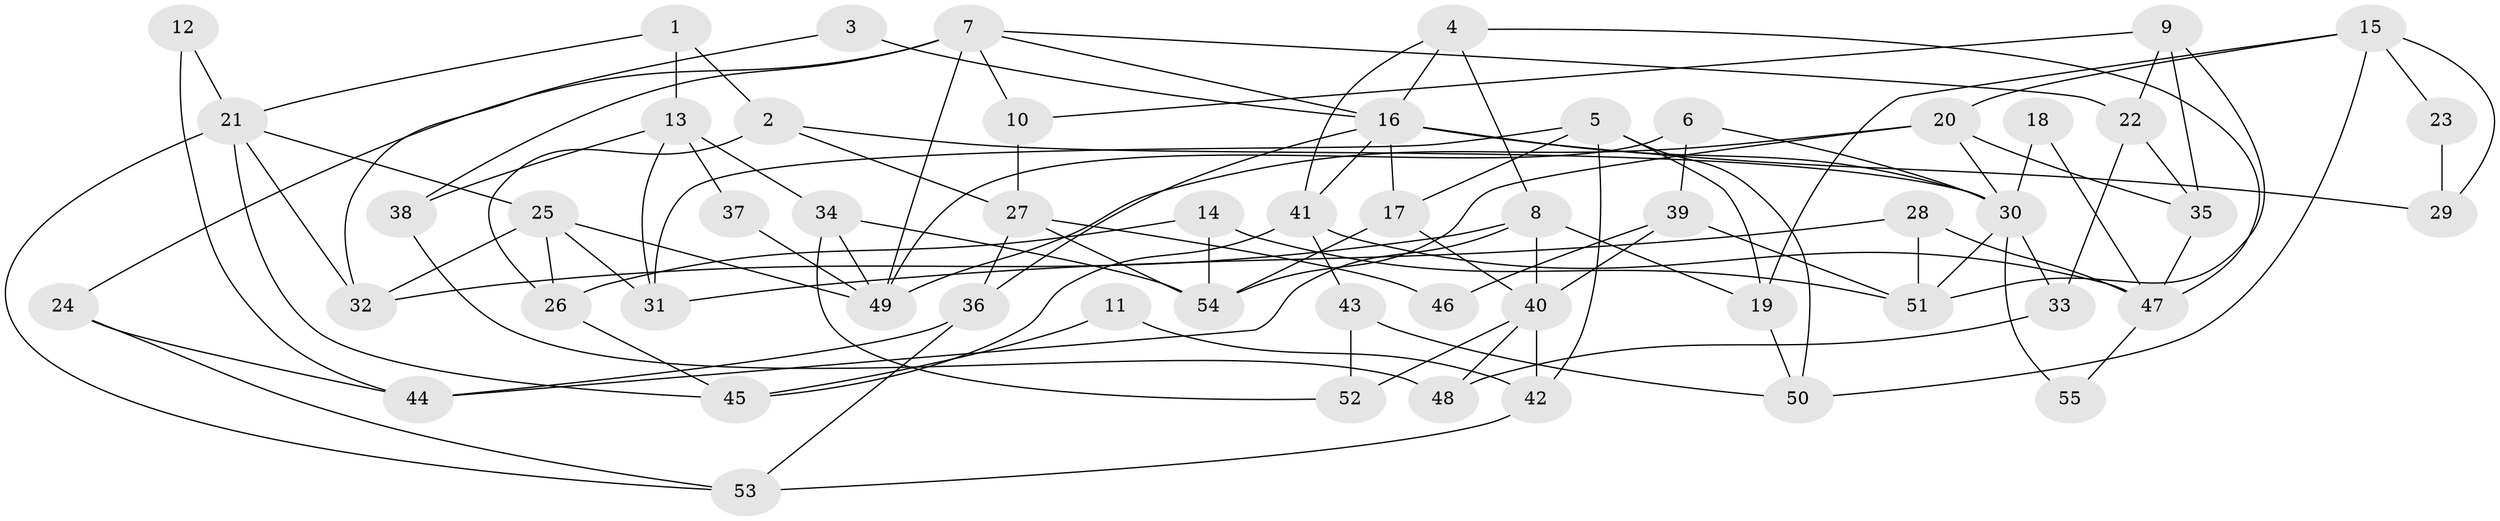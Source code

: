 // coarse degree distribution, {3: 0.11428571428571428, 6: 0.14285714285714285, 8: 0.05714285714285714, 4: 0.17142857142857143, 7: 0.22857142857142856, 9: 0.02857142857142857, 2: 0.17142857142857143, 5: 0.08571428571428572}
// Generated by graph-tools (version 1.1) at 2025/24/03/03/25 07:24:00]
// undirected, 55 vertices, 110 edges
graph export_dot {
graph [start="1"]
  node [color=gray90,style=filled];
  1;
  2;
  3;
  4;
  5;
  6;
  7;
  8;
  9;
  10;
  11;
  12;
  13;
  14;
  15;
  16;
  17;
  18;
  19;
  20;
  21;
  22;
  23;
  24;
  25;
  26;
  27;
  28;
  29;
  30;
  31;
  32;
  33;
  34;
  35;
  36;
  37;
  38;
  39;
  40;
  41;
  42;
  43;
  44;
  45;
  46;
  47;
  48;
  49;
  50;
  51;
  52;
  53;
  54;
  55;
  1 -- 13;
  1 -- 21;
  1 -- 2;
  2 -- 30;
  2 -- 26;
  2 -- 27;
  3 -- 16;
  3 -- 32;
  4 -- 16;
  4 -- 8;
  4 -- 41;
  4 -- 47;
  5 -- 31;
  5 -- 17;
  5 -- 19;
  5 -- 42;
  5 -- 50;
  6 -- 49;
  6 -- 39;
  6 -- 30;
  7 -- 22;
  7 -- 49;
  7 -- 10;
  7 -- 16;
  7 -- 24;
  7 -- 38;
  8 -- 44;
  8 -- 19;
  8 -- 32;
  8 -- 40;
  9 -- 22;
  9 -- 10;
  9 -- 35;
  9 -- 51;
  10 -- 27;
  11 -- 45;
  11 -- 42;
  12 -- 21;
  12 -- 44;
  13 -- 34;
  13 -- 31;
  13 -- 37;
  13 -- 38;
  14 -- 26;
  14 -- 51;
  14 -- 54;
  15 -- 50;
  15 -- 20;
  15 -- 19;
  15 -- 23;
  15 -- 29;
  16 -- 41;
  16 -- 17;
  16 -- 29;
  16 -- 30;
  16 -- 36;
  17 -- 40;
  17 -- 54;
  18 -- 30;
  18 -- 47;
  19 -- 50;
  20 -- 30;
  20 -- 54;
  20 -- 35;
  20 -- 49;
  21 -- 53;
  21 -- 32;
  21 -- 25;
  21 -- 45;
  22 -- 35;
  22 -- 33;
  23 -- 29;
  24 -- 53;
  24 -- 44;
  25 -- 26;
  25 -- 31;
  25 -- 32;
  25 -- 49;
  26 -- 45;
  27 -- 54;
  27 -- 36;
  27 -- 46;
  28 -- 51;
  28 -- 47;
  28 -- 31;
  30 -- 33;
  30 -- 51;
  30 -- 55;
  33 -- 48;
  34 -- 54;
  34 -- 49;
  34 -- 52;
  35 -- 47;
  36 -- 44;
  36 -- 53;
  37 -- 49;
  38 -- 48;
  39 -- 40;
  39 -- 51;
  39 -- 46;
  40 -- 52;
  40 -- 42;
  40 -- 48;
  41 -- 47;
  41 -- 43;
  41 -- 45;
  42 -- 53;
  43 -- 50;
  43 -- 52;
  47 -- 55;
}
